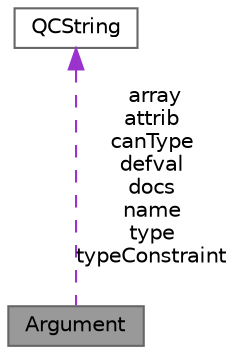 digraph "Argument"
{
 // INTERACTIVE_SVG=YES
 // LATEX_PDF_SIZE
  bgcolor="transparent";
  edge [fontname=Helvetica,fontsize=10,labelfontname=Helvetica,labelfontsize=10];
  node [fontname=Helvetica,fontsize=10,shape=box,height=0.2,width=0.4];
  Node1 [label="Argument",height=0.2,width=0.4,color="gray40", fillcolor="grey60", style="filled", fontcolor="black",tooltip="This class contains the information about the argument of a function or template."];
  Node2 -> Node1 [dir="back",color="darkorchid3",style="dashed",label=" array\nattrib\ncanType\ndefval\ndocs\nname\ntype\ntypeConstraint" ];
  Node2 [label="QCString",height=0.2,width=0.4,color="gray40", fillcolor="white", style="filled",URL="$d9/d45/class_q_c_string.html",tooltip="This is an alternative implementation of QCString."];
}
